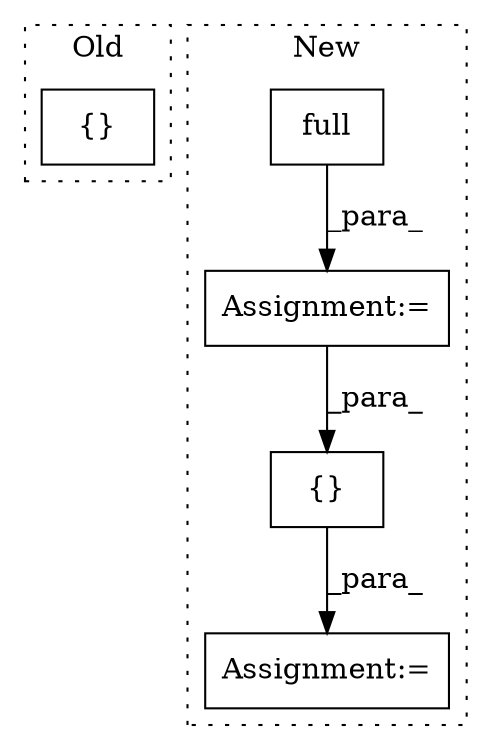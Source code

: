 digraph G {
subgraph cluster0 {
1 [label="{}" a="4" s="6107,6130" l="1,1" shape="box"];
label = "Old";
style="dotted";
}
subgraph cluster1 {
2 [label="full" a="32" s="6065,6081" l="5,1" shape="box"];
3 [label="Assignment:=" a="7" s="6149" l="1" shape="box"];
4 [label="Assignment:=" a="7" s="6060" l="1" shape="box"];
5 [label="{}" a="4" s="6159,6194" l="1,1" shape="box"];
label = "New";
style="dotted";
}
2 -> 4 [label="_para_"];
4 -> 5 [label="_para_"];
5 -> 3 [label="_para_"];
}